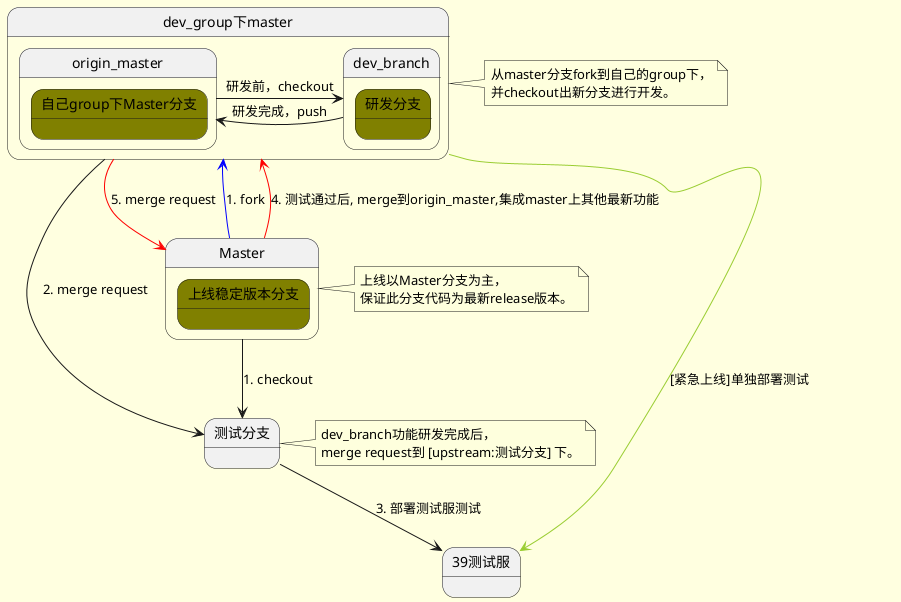 @startuml
skinparam backgroundColor LightYellow
skinparam state {
'  StartColor MediumBlue
'  EndColor Red
'  BackgroundColor Peru
  BackgroundColor<<Warning>> Olive
'  BorderColor Gray
'  FontName Impact
}

'[*] -> State1
Master --> 测试分支:1. checkout
Master -[#blue]->dev_group下master: 1. fork
Master -[#red]->dev_group下master: 4. 测试通过后, merge到origin_master,集成master上其他最新功能
dev_group下master -[#red]->Master: 5. merge request

state Master{
    state "上线稳定版本分支" <<Warning>>
  }

state dev_group下master {
  origin_master -> dev_branch:研发前，checkout
  dev_branch -> origin_master:研发完成，push
  state dev_branch{
    state "研发分支" <<Warning>>
  }
  state origin_master{
    state "自己group下Master分支" <<Warning>>
  }
}

'Master --> 开发分支A:1. checkout
'Master --> 开发分支B:1.checkout
'state 开发分支A {
'  state "本地研发&&自测" as long1
'  [*] --> long1
'  long1 --> long1 : 新需求
'  long1 --> pushA: 研发、自测完成
'}
'state 开发分支B {
'  state "开发流程与A相同" as long2
'}
dev_group下master --> 测试分支 : 2. merge request
dev_group下master -[#YellowGreen]-> 39测试服 : [紧急上线]单独部署测试
'开发分支B --> 测试分支 : 2. merge
测试分支 --> 39测试服 : 3. 部署测试服测试
'39测试服 --> merge到Master : 4. 测试完成
'state merge到Master {
'  state "release版本待发布" as long3
'}

note right of dev_group下master : 从master分支fork到自己的group下，\n并checkout出新分支进行开发。
note right of 测试分支 : dev_branch功能研发完成后，\nmerge request到 [upstream:测试分支] 下。
note right of Master : 上线以Master分支为主，\n保证此分支代码为最新release版本。

@enduml